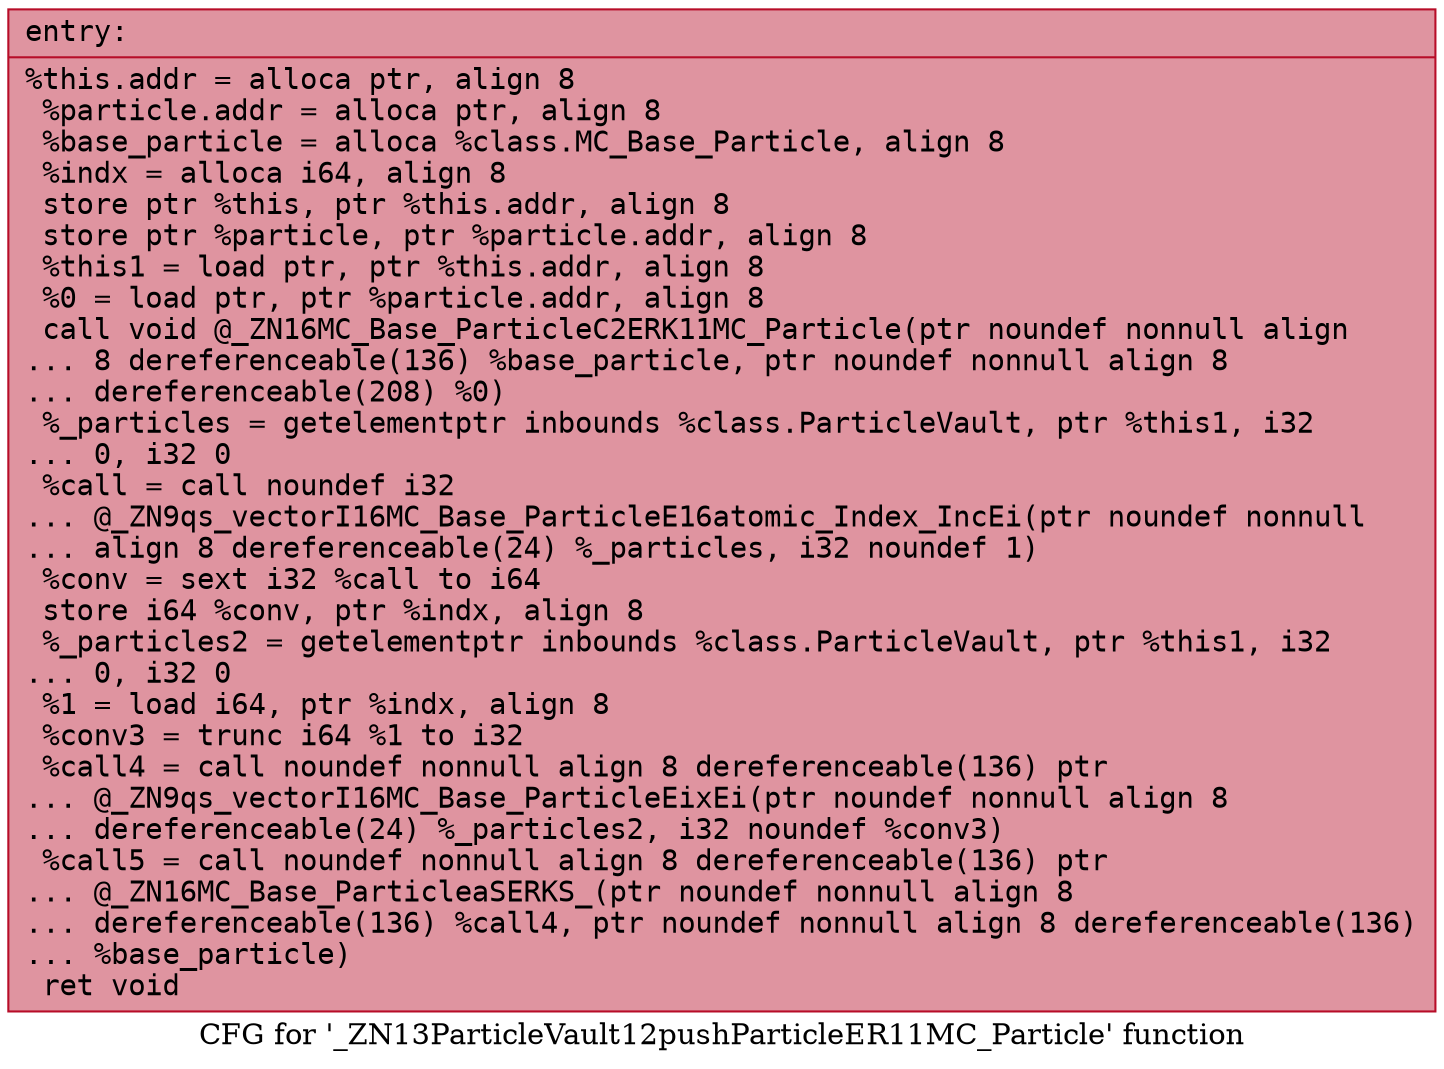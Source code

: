 digraph "CFG for '_ZN13ParticleVault12pushParticleER11MC_Particle' function" {
	label="CFG for '_ZN13ParticleVault12pushParticleER11MC_Particle' function";

	Node0x5590711200f0 [shape=record,color="#b70d28ff", style=filled, fillcolor="#b70d2870" fontname="Courier",label="{entry:\l|  %this.addr = alloca ptr, align 8\l  %particle.addr = alloca ptr, align 8\l  %base_particle = alloca %class.MC_Base_Particle, align 8\l  %indx = alloca i64, align 8\l  store ptr %this, ptr %this.addr, align 8\l  store ptr %particle, ptr %particle.addr, align 8\l  %this1 = load ptr, ptr %this.addr, align 8\l  %0 = load ptr, ptr %particle.addr, align 8\l  call void @_ZN16MC_Base_ParticleC2ERK11MC_Particle(ptr noundef nonnull align\l... 8 dereferenceable(136) %base_particle, ptr noundef nonnull align 8\l... dereferenceable(208) %0)\l  %_particles = getelementptr inbounds %class.ParticleVault, ptr %this1, i32\l... 0, i32 0\l  %call = call noundef i32\l... @_ZN9qs_vectorI16MC_Base_ParticleE16atomic_Index_IncEi(ptr noundef nonnull\l... align 8 dereferenceable(24) %_particles, i32 noundef 1)\l  %conv = sext i32 %call to i64\l  store i64 %conv, ptr %indx, align 8\l  %_particles2 = getelementptr inbounds %class.ParticleVault, ptr %this1, i32\l... 0, i32 0\l  %1 = load i64, ptr %indx, align 8\l  %conv3 = trunc i64 %1 to i32\l  %call4 = call noundef nonnull align 8 dereferenceable(136) ptr\l... @_ZN9qs_vectorI16MC_Base_ParticleEixEi(ptr noundef nonnull align 8\l... dereferenceable(24) %_particles2, i32 noundef %conv3)\l  %call5 = call noundef nonnull align 8 dereferenceable(136) ptr\l... @_ZN16MC_Base_ParticleaSERKS_(ptr noundef nonnull align 8\l... dereferenceable(136) %call4, ptr noundef nonnull align 8 dereferenceable(136)\l... %base_particle)\l  ret void\l}"];
}
